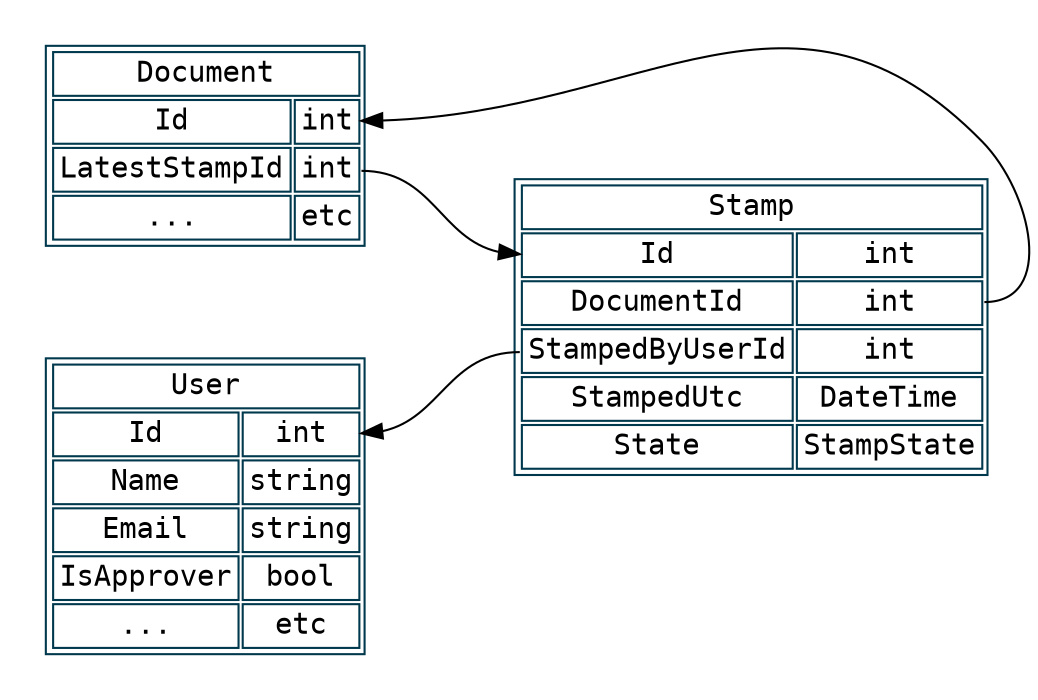 digraph documentdb {
  rankdir=RL
  bgcolor=transparent
  node [shape=plaintext,color="#00394d",fontname="Consolas",margin=0.25]

  user [label=<
<TABLE>
<TR><TD COLSPAN="2">User</TD></TR>
<TR><TD>Id</TD><TD PORT="id">int</TD></TR>
<TR><TD>Name</TD><TD>string</TD></TR>
<TR><TD>Email</TD><TD>string</TD></TR>
<TR><TD>IsApprover</TD><TD>bool</TD></TR>
<TR><TD>...</TD><TD>etc</TD></TR>
</TABLE>
>]

  document [label=<
<TABLE>
<TR><TD COLSPAN="2">Document</TD></TR>
<TR><TD>Id</TD><TD PORT="id">int</TD></TR>
<TR><TD>LatestStampId</TD><TD PORT="lid">int</TD></TR>
<TR><TD>...</TD><TD>etc</TD></TR>
</TABLE>
>]

  stamp [label=<
<TABLE>
<TR><TD COLSPAN="2">Stamp</TD></TR>
<TR><TD PORT="id">Id</TD><TD>int</TD></TR>
<TR><TD>DocumentId</TD><TD PORT="did">int</TD></TR>
<TR><TD PORT="uid">StampedByUserId</TD><TD>int</TD></TR>
<TR><TD>StampedUtc</TD><TD>DateTime</TD></TR>
<TR><TD>State</TD><TD>StampState</TD></TR>
</TABLE>
>]

  stamp:uid -> user:id
  stamp:did -> document:id
  document:lid -> stamp:id[constraint=false]
}
